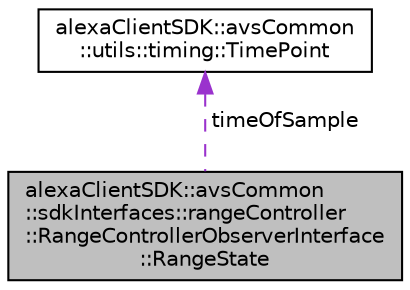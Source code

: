 digraph "alexaClientSDK::avsCommon::sdkInterfaces::rangeController::RangeControllerObserverInterface::RangeState"
{
  edge [fontname="Helvetica",fontsize="10",labelfontname="Helvetica",labelfontsize="10"];
  node [fontname="Helvetica",fontsize="10",shape=record];
  Node1 [label="alexaClientSDK::avsCommon\l::sdkInterfaces::rangeController\l::RangeControllerObserverInterface\l::RangeState",height=0.2,width=0.4,color="black", fillcolor="grey75", style="filled", fontcolor="black"];
  Node2 -> Node1 [dir="back",color="darkorchid3",fontsize="10",style="dashed",label=" timeOfSample" ,fontname="Helvetica"];
  Node2 [label="alexaClientSDK::avsCommon\l::utils::timing::TimePoint",height=0.2,width=0.4,color="black", fillcolor="white", style="filled",URL="$classalexa_client_s_d_k_1_1avs_common_1_1utils_1_1timing_1_1_time_point.html"];
}
